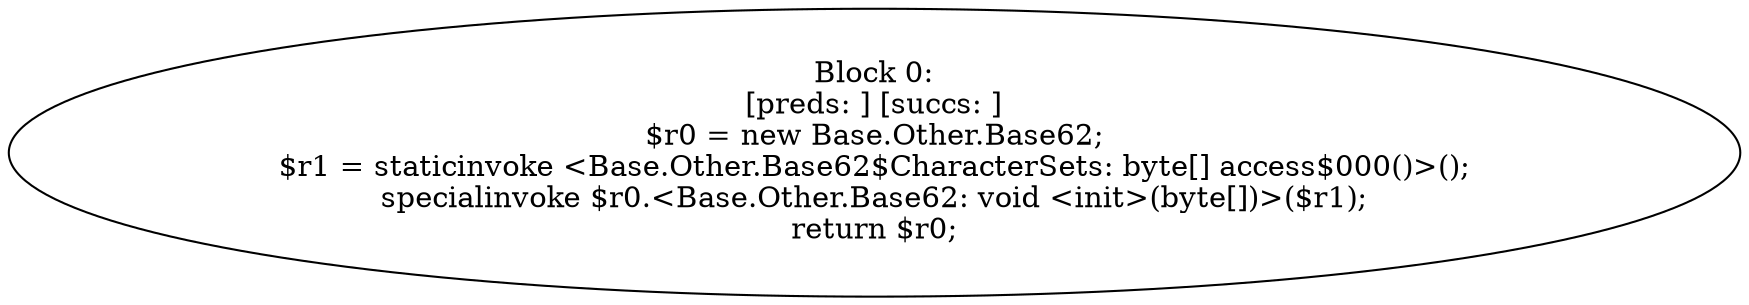 digraph "unitGraph" {
    "Block 0:
[preds: ] [succs: ]
$r0 = new Base.Other.Base62;
$r1 = staticinvoke <Base.Other.Base62$CharacterSets: byte[] access$000()>();
specialinvoke $r0.<Base.Other.Base62: void <init>(byte[])>($r1);
return $r0;
"
}
